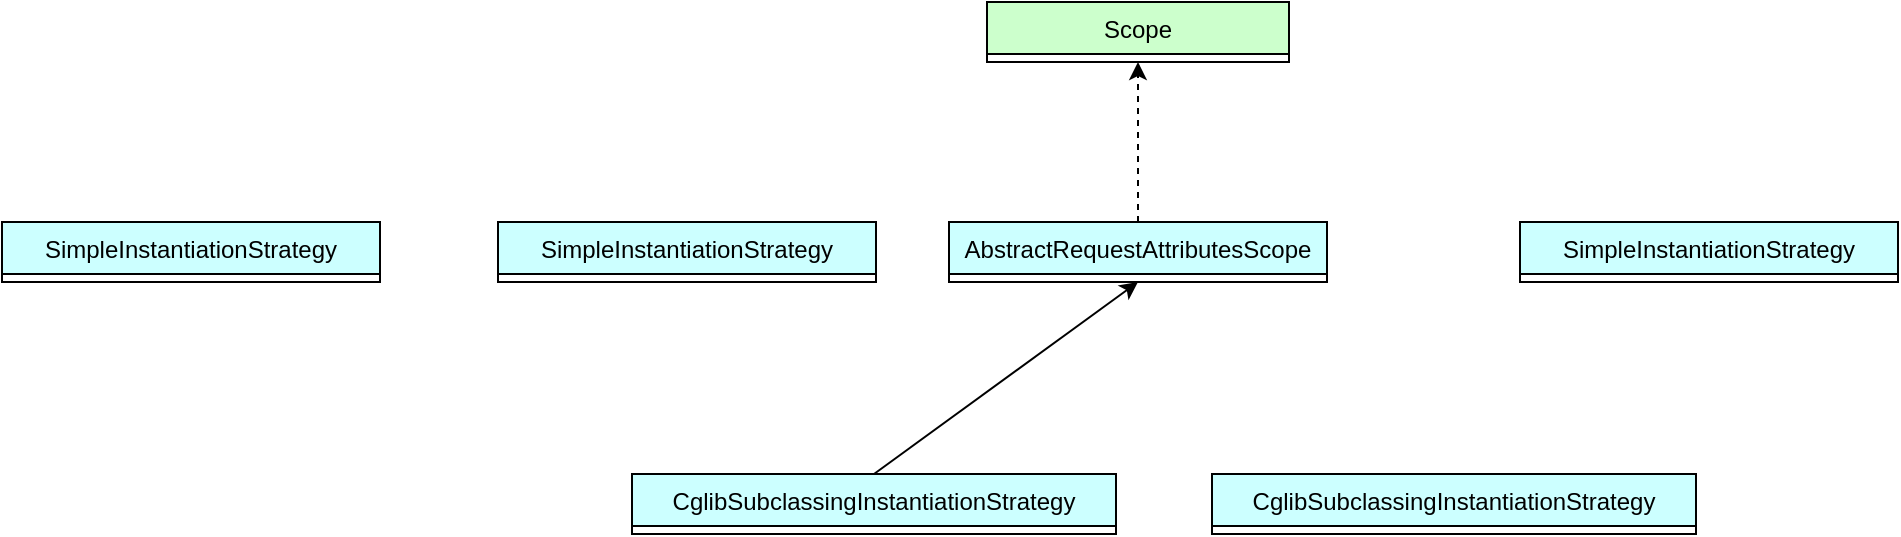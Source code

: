 <mxfile version="20.2.7" type="github">
  <diagram id="aS9pjdUC0Do7hMSleVWt" name="第 1 页">
    <mxGraphModel dx="1422" dy="762" grid="0" gridSize="10" guides="1" tooltips="1" connect="1" arrows="1" fold="1" page="1" pageScale="1" pageWidth="1654" pageHeight="1169" background="none" math="0" shadow="0">
      <root>
        <mxCell id="0" />
        <mxCell id="1" parent="0" />
        <mxCell id="eDFqkNTLr4-eCkODvhOK-2" value="Scope" style="swimlane;fontStyle=0;childLayout=stackLayout;horizontal=1;startSize=26;fillColor=#CCFFCC;horizontalStack=0;resizeParent=1;resizeParentMax=0;resizeLast=0;collapsible=1;marginBottom=0;direction=east;strokeColor=default;swimlaneLine=1;glass=0;rounded=0;shadow=0;" parent="1" vertex="1" collapsed="1">
          <mxGeometry x="563.5" y="143" width="151" height="30" as="geometry">
            <mxRectangle x="758" y="56" width="180" height="52" as="alternateBounds" />
          </mxGeometry>
        </mxCell>
        <mxCell id="eDFqkNTLr4-eCkODvhOK-3" value="" style="text;strokeColor=none;fillColor=#CCFFCC;align=left;verticalAlign=top;spacingLeft=4;spacingRight=4;overflow=hidden;rotatable=0;points=[[0,0.5],[1,0.5]];portConstraint=eastwest;" parent="eDFqkNTLr4-eCkODvhOK-2" vertex="1">
          <mxGeometry y="26" width="180" height="26" as="geometry" />
        </mxCell>
        <mxCell id="eDFqkNTLr4-eCkODvhOK-7" value="AbstractRequestAttributesScope" style="swimlane;fontStyle=0;childLayout=stackLayout;horizontal=1;startSize=26;fillColor=#CCFFFF;horizontalStack=0;resizeParent=1;resizeParentMax=0;resizeLast=0;collapsible=1;marginBottom=0;direction=east;strokeColor=default;swimlaneLine=1;glass=0;rounded=0;shadow=0;" parent="1" vertex="1" collapsed="1">
          <mxGeometry x="544.5" y="253" width="189" height="30" as="geometry">
            <mxRectangle x="604" y="162" width="183" height="52" as="alternateBounds" />
          </mxGeometry>
        </mxCell>
        <mxCell id="eDFqkNTLr4-eCkODvhOK-8" value="" style="text;strokeColor=none;fillColor=#CCFFFF;align=left;verticalAlign=top;spacingLeft=4;spacingRight=4;overflow=hidden;rotatable=0;points=[[0,0.5],[1,0.5]];portConstraint=eastwest;" parent="eDFqkNTLr4-eCkODvhOK-7" vertex="1">
          <mxGeometry y="26" width="183" height="26" as="geometry" />
        </mxCell>
        <mxCell id="rqdoCPFN9nggNmxES_CL-17" value="" style="endArrow=classic;html=1;rounded=0;dashed=1;exitX=0.5;exitY=0;exitDx=0;exitDy=0;entryX=0.5;entryY=1;entryDx=0;entryDy=0;" parent="1" source="eDFqkNTLr4-eCkODvhOK-7" target="eDFqkNTLr4-eCkODvhOK-2" edge="1">
          <mxGeometry width="50" height="50" relative="1" as="geometry">
            <mxPoint x="470.5" y="271" as="sourcePoint" />
            <mxPoint x="591.5" y="201" as="targetPoint" />
          </mxGeometry>
        </mxCell>
        <mxCell id="rqdoCPFN9nggNmxES_CL-21" value="" style="endArrow=classic;html=1;rounded=0;entryX=0.5;entryY=1;entryDx=0;entryDy=0;exitX=0.5;exitY=0;exitDx=0;exitDy=0;" parent="1" source="MqhN08LnKjb8C6LDkSLp-1" target="eDFqkNTLr4-eCkODvhOK-7" edge="1">
          <mxGeometry width="50" height="50" relative="1" as="geometry">
            <mxPoint x="809" y="271" as="sourcePoint" />
            <mxPoint x="884.5" y="217" as="targetPoint" />
          </mxGeometry>
        </mxCell>
        <mxCell id="MqhN08LnKjb8C6LDkSLp-1" value="CglibSubclassingInstantiationStrategy" style="swimlane;fontStyle=0;childLayout=stackLayout;horizontal=1;startSize=26;fillColor=#CCFFFF;horizontalStack=0;resizeParent=1;resizeParentMax=0;resizeLast=0;collapsible=1;marginBottom=0;direction=east;strokeColor=default;swimlaneLine=1;glass=0;rounded=0;shadow=0;" parent="1" vertex="1" collapsed="1">
          <mxGeometry x="386" y="379" width="242" height="30" as="geometry">
            <mxRectangle x="604" y="162" width="183" height="52" as="alternateBounds" />
          </mxGeometry>
        </mxCell>
        <mxCell id="MqhN08LnKjb8C6LDkSLp-2" value="" style="text;strokeColor=none;fillColor=#CCFFFF;align=left;verticalAlign=top;spacingLeft=4;spacingRight=4;overflow=hidden;rotatable=0;points=[[0,0.5],[1,0.5]];portConstraint=eastwest;" parent="MqhN08LnKjb8C6LDkSLp-1" vertex="1">
          <mxGeometry y="26" width="183" height="26" as="geometry" />
        </mxCell>
        <mxCell id="IXIwOrOxHQTMtiWzM6cd-1" value="SimpleInstantiationStrategy" style="swimlane;fontStyle=0;childLayout=stackLayout;horizontal=1;startSize=26;fillColor=#CCFFFF;horizontalStack=0;resizeParent=1;resizeParentMax=0;resizeLast=0;collapsible=1;marginBottom=0;direction=east;strokeColor=default;swimlaneLine=1;glass=0;rounded=0;shadow=0;" parent="1" vertex="1" collapsed="1">
          <mxGeometry x="71" y="253" width="189" height="30" as="geometry">
            <mxRectangle x="604" y="162" width="183" height="52" as="alternateBounds" />
          </mxGeometry>
        </mxCell>
        <mxCell id="IXIwOrOxHQTMtiWzM6cd-2" value="" style="text;strokeColor=none;fillColor=#CCFFFF;align=left;verticalAlign=top;spacingLeft=4;spacingRight=4;overflow=hidden;rotatable=0;points=[[0,0.5],[1,0.5]];portConstraint=eastwest;" parent="IXIwOrOxHQTMtiWzM6cd-1" vertex="1">
          <mxGeometry y="26" width="183" height="26" as="geometry" />
        </mxCell>
        <mxCell id="IXIwOrOxHQTMtiWzM6cd-3" value="SimpleInstantiationStrategy" style="swimlane;fontStyle=0;childLayout=stackLayout;horizontal=1;startSize=26;fillColor=#CCFFFF;horizontalStack=0;resizeParent=1;resizeParentMax=0;resizeLast=0;collapsible=1;marginBottom=0;direction=east;strokeColor=default;swimlaneLine=1;glass=0;rounded=0;shadow=0;" parent="1" vertex="1" collapsed="1">
          <mxGeometry x="319" y="253" width="189" height="30" as="geometry">
            <mxRectangle x="604" y="162" width="183" height="52" as="alternateBounds" />
          </mxGeometry>
        </mxCell>
        <mxCell id="IXIwOrOxHQTMtiWzM6cd-4" value="" style="text;strokeColor=none;fillColor=#CCFFFF;align=left;verticalAlign=top;spacingLeft=4;spacingRight=4;overflow=hidden;rotatable=0;points=[[0,0.5],[1,0.5]];portConstraint=eastwest;" parent="IXIwOrOxHQTMtiWzM6cd-3" vertex="1">
          <mxGeometry y="26" width="183" height="26" as="geometry" />
        </mxCell>
        <mxCell id="IXIwOrOxHQTMtiWzM6cd-5" value="SimpleInstantiationStrategy" style="swimlane;fontStyle=0;childLayout=stackLayout;horizontal=1;startSize=26;fillColor=#CCFFFF;horizontalStack=0;resizeParent=1;resizeParentMax=0;resizeLast=0;collapsible=1;marginBottom=0;direction=east;strokeColor=default;swimlaneLine=1;glass=0;rounded=0;shadow=0;" parent="1" vertex="1" collapsed="1">
          <mxGeometry x="830" y="253" width="189" height="30" as="geometry">
            <mxRectangle x="604" y="162" width="183" height="52" as="alternateBounds" />
          </mxGeometry>
        </mxCell>
        <mxCell id="IXIwOrOxHQTMtiWzM6cd-6" value="" style="text;strokeColor=none;fillColor=#CCFFFF;align=left;verticalAlign=top;spacingLeft=4;spacingRight=4;overflow=hidden;rotatable=0;points=[[0,0.5],[1,0.5]];portConstraint=eastwest;" parent="IXIwOrOxHQTMtiWzM6cd-5" vertex="1">
          <mxGeometry y="26" width="183" height="26" as="geometry" />
        </mxCell>
        <mxCell id="IXIwOrOxHQTMtiWzM6cd-7" value="CglibSubclassingInstantiationStrategy" style="swimlane;fontStyle=0;childLayout=stackLayout;horizontal=1;startSize=26;fillColor=#CCFFFF;horizontalStack=0;resizeParent=1;resizeParentMax=0;resizeLast=0;collapsible=1;marginBottom=0;direction=east;strokeColor=default;swimlaneLine=1;glass=0;rounded=0;shadow=0;" parent="1" vertex="1" collapsed="1">
          <mxGeometry x="676" y="379" width="242" height="30" as="geometry">
            <mxRectangle x="604" y="162" width="183" height="52" as="alternateBounds" />
          </mxGeometry>
        </mxCell>
        <mxCell id="IXIwOrOxHQTMtiWzM6cd-8" value="" style="text;strokeColor=none;fillColor=#CCFFFF;align=left;verticalAlign=top;spacingLeft=4;spacingRight=4;overflow=hidden;rotatable=0;points=[[0,0.5],[1,0.5]];portConstraint=eastwest;" parent="IXIwOrOxHQTMtiWzM6cd-7" vertex="1">
          <mxGeometry y="26" width="183" height="26" as="geometry" />
        </mxCell>
      </root>
    </mxGraphModel>
  </diagram>
</mxfile>
